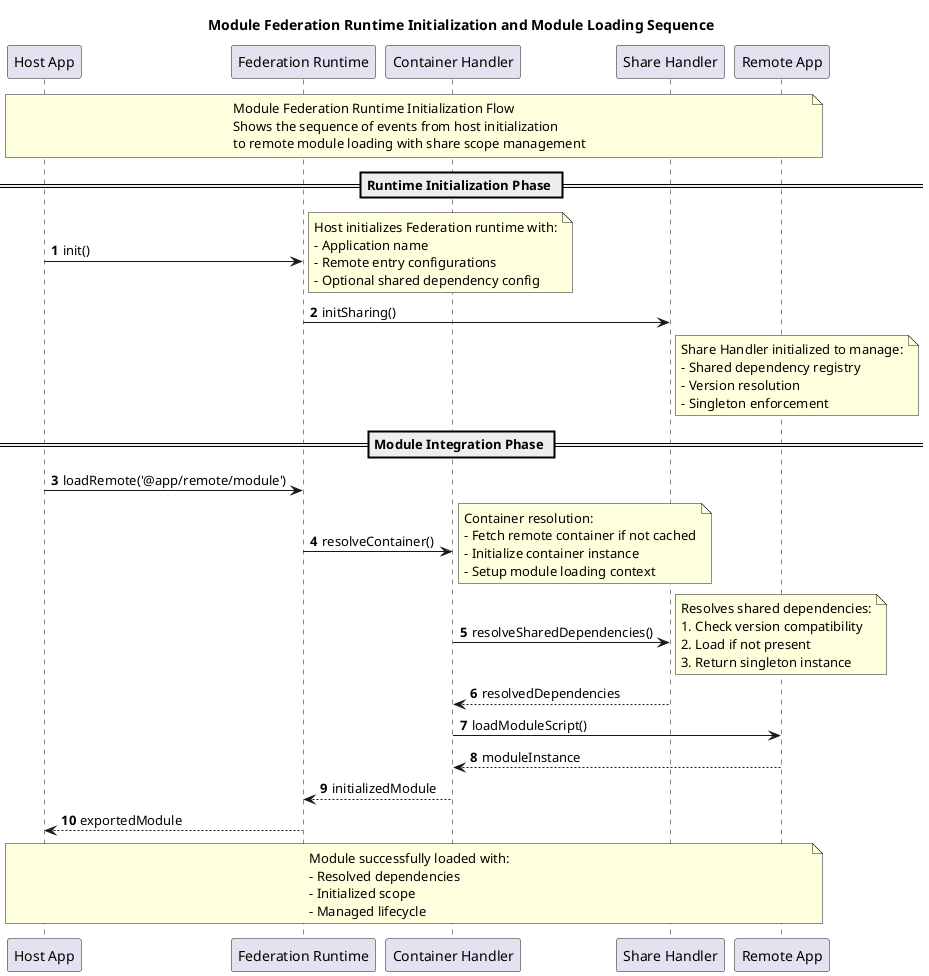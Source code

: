 @startuml
title Module Federation Runtime Initialization and Module Loading Sequence

participant "Host App" as Host
participant "Federation Runtime" as Runtime
participant "Container Handler" as Container
participant "Share Handler" as ShareScope
participant "Remote App" as Remote

note over Host, Remote
  Module Federation Runtime Initialization Flow
  Shows the sequence of events from host initialization
  to remote module loading with share scope management
end note

autonumber

== Runtime Initialization Phase ==

Host -> Runtime: init()

note right
  Host initializes Federation runtime with:
  - Application name
  - Remote entry configurations
  - Optional shared dependency config
end note

Runtime -> ShareScope: initSharing()

note right of ShareScope
  Share Handler initialized to manage:
  - Shared dependency registry
  - Version resolution
  - Singleton enforcement
end note

== Module Integration Phase ==

Host -> Runtime: loadRemote('@app/remote/module')

Runtime -> Container: resolveContainer()

note right
  Container resolution:
  - Fetch remote container if not cached
  - Initialize container instance
  - Setup module loading context
end note

Container -> ShareScope: resolveSharedDependencies()

note right
  Resolves shared dependencies:
  1. Check version compatibility
  2. Load if not present
  3. Return singleton instance
end note

ShareScope --> Container: resolvedDependencies

Container -> Remote: loadModuleScript()

Remote --> Container: moduleInstance

Container --> Runtime: initializedModule

Runtime --> Host: exportedModule

note over Host, Remote
  Module successfully loaded with:
  - Resolved dependencies
  - Initialized scope
  - Managed lifecycle
end note

@enduml